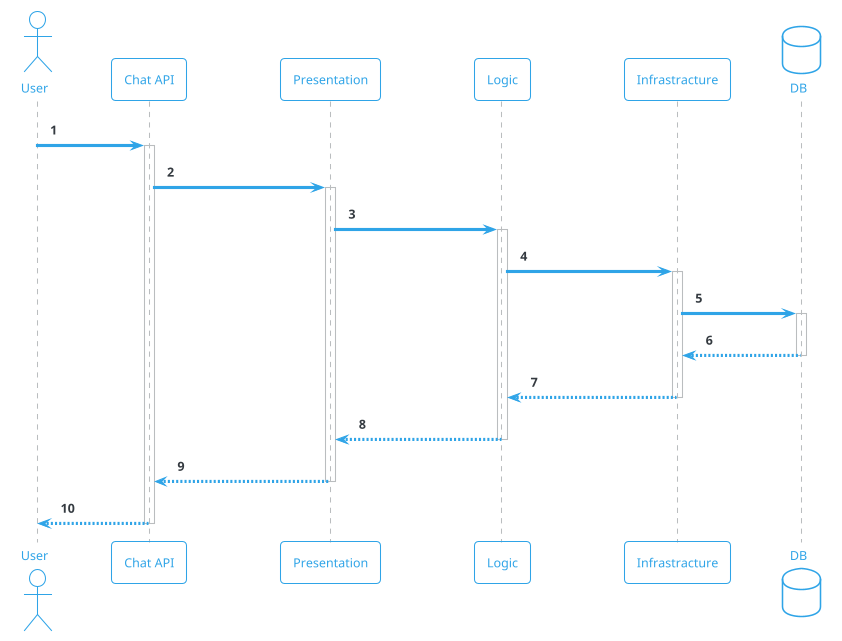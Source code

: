@startuml
!theme cerulean-outline
skinparam backgroundColor white
autonumber

actor user as "User"
participant api as "Chat API"
participant presentation as "Presentation"
participant logic as "Logic"
participant infra as "Infrastracture"
database db as "DB"

user -> api ++:

api -> presentation ++:

presentation -> logic ++:

logic -> infra ++:

infra -> db ++:

infra <-- db --:

logic <-- infra --:

presentation <-- logic --:

api <-- presentation --:

user <-- api --:

@enduml
